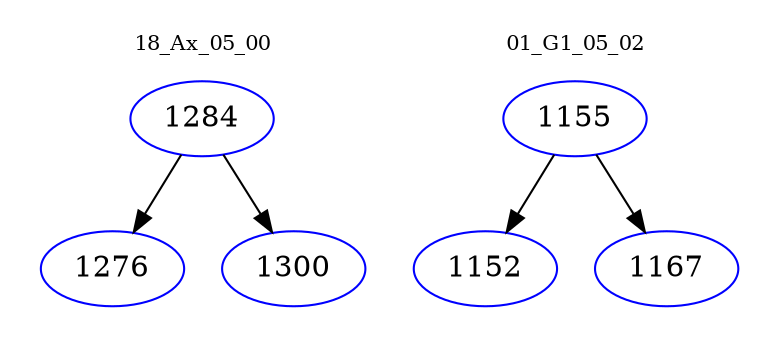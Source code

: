 digraph{
subgraph cluster_0 {
color = white
label = "18_Ax_05_00";
fontsize=10;
T0_1284 [label="1284", color="blue"]
T0_1284 -> T0_1276 [color="black"]
T0_1276 [label="1276", color="blue"]
T0_1284 -> T0_1300 [color="black"]
T0_1300 [label="1300", color="blue"]
}
subgraph cluster_1 {
color = white
label = "01_G1_05_02";
fontsize=10;
T1_1155 [label="1155", color="blue"]
T1_1155 -> T1_1152 [color="black"]
T1_1152 [label="1152", color="blue"]
T1_1155 -> T1_1167 [color="black"]
T1_1167 [label="1167", color="blue"]
}
}
